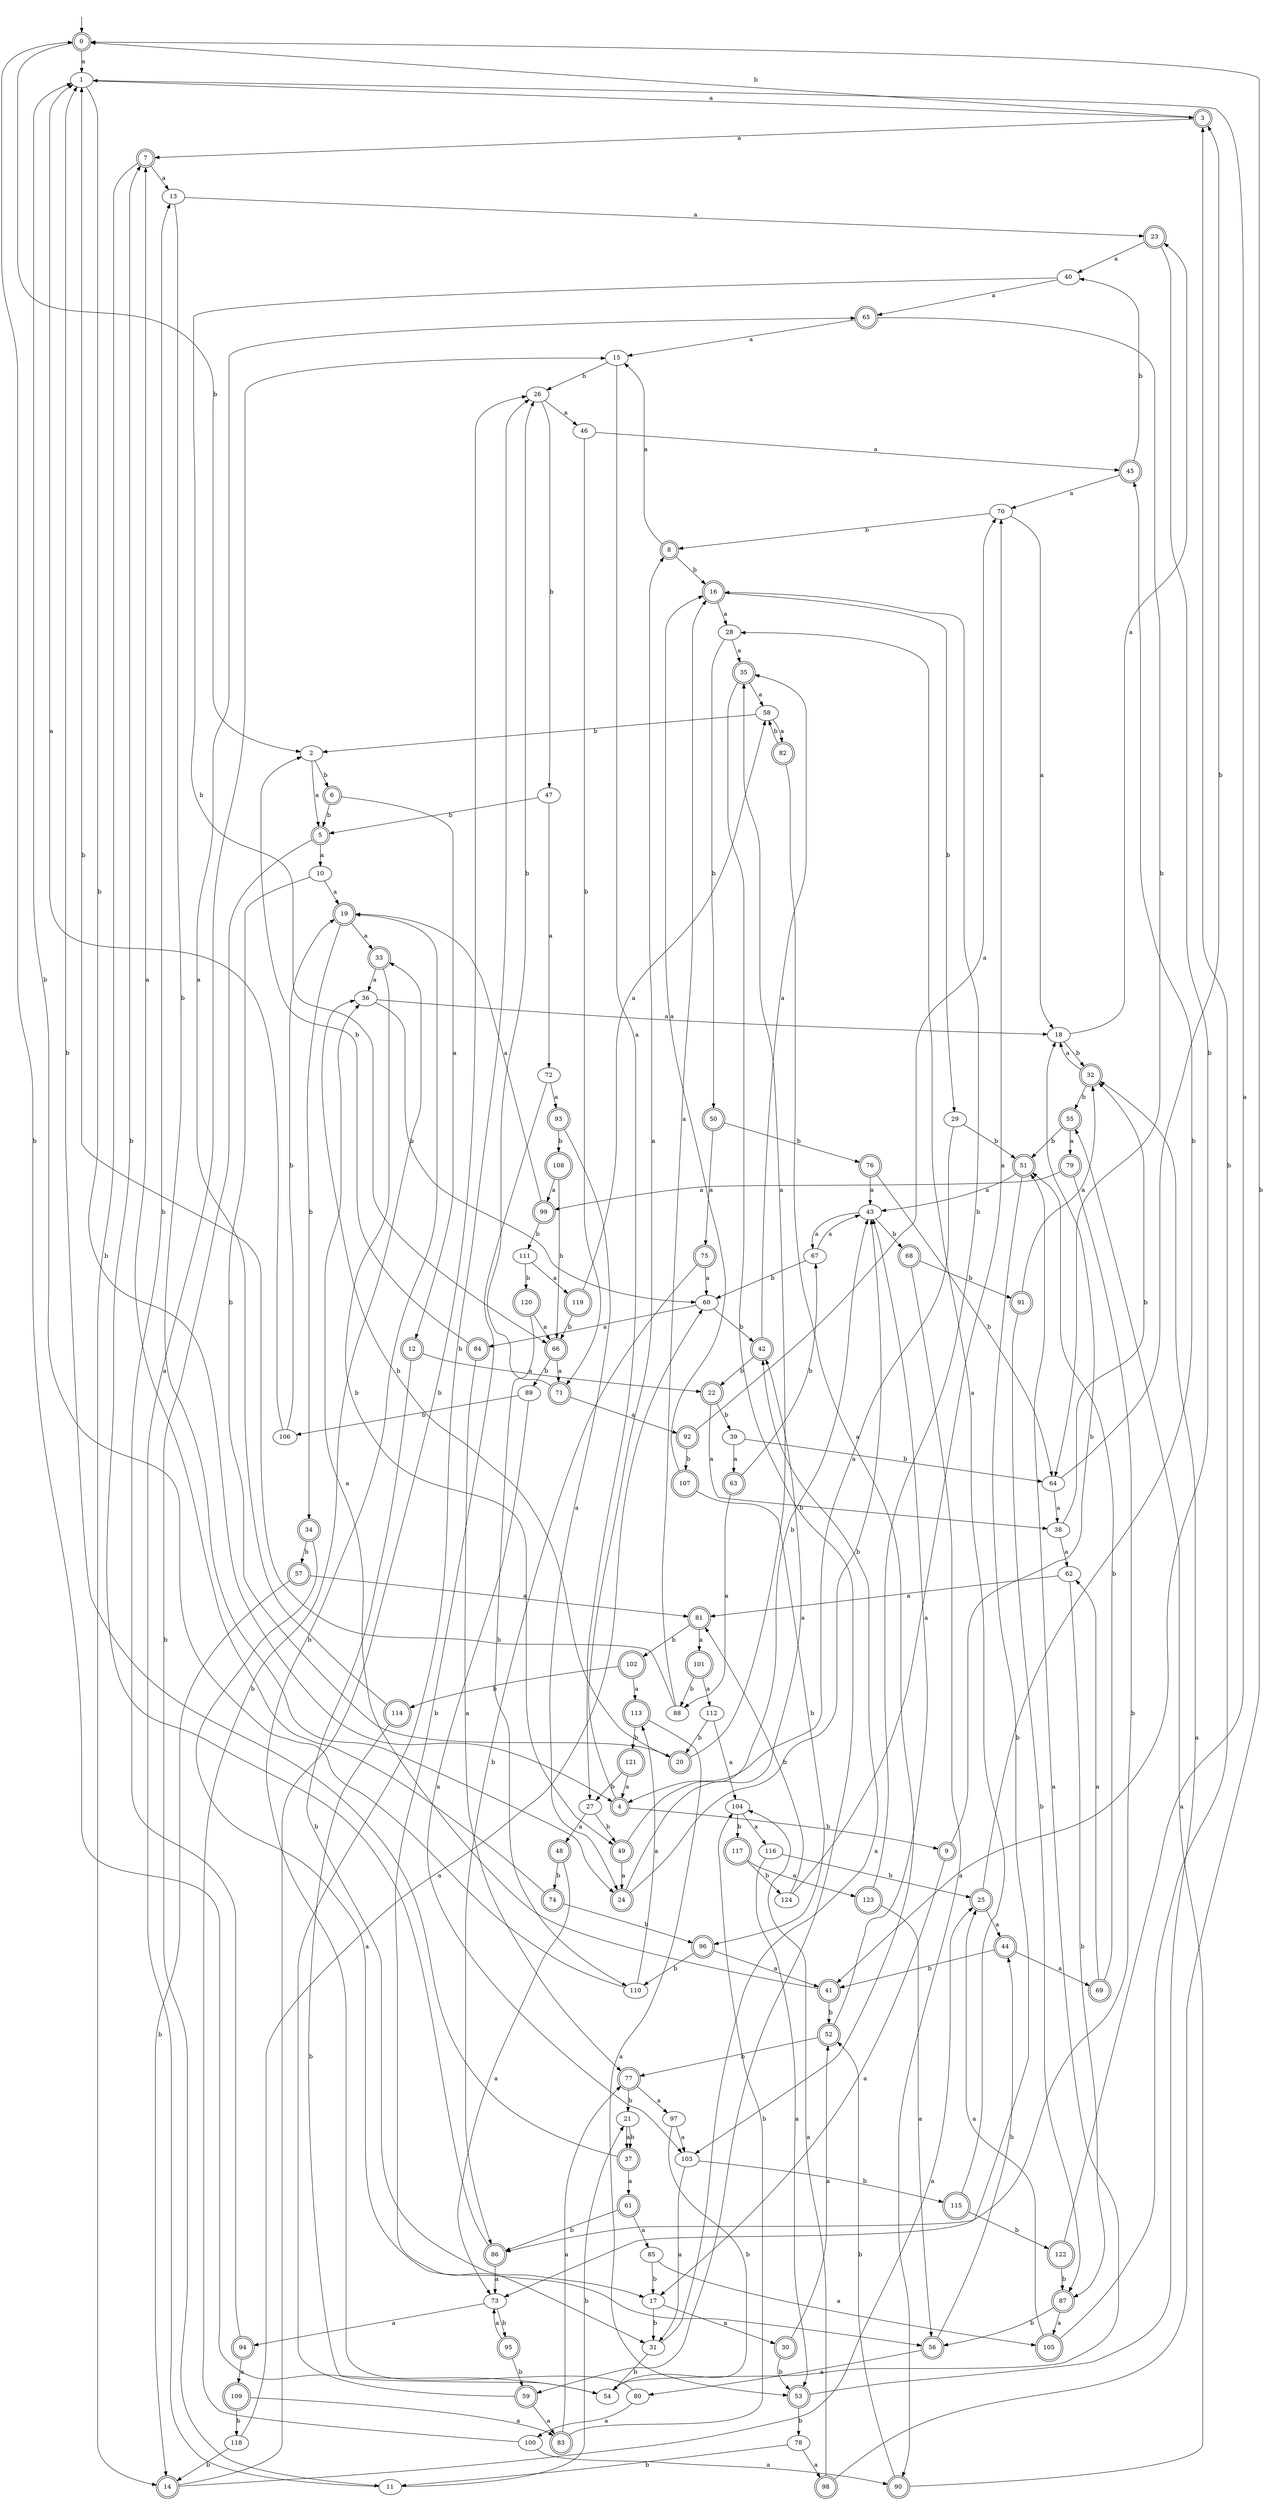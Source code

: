 digraph RandomDFA {
  __start0 [label="", shape=none];
  __start0 -> 0 [label=""];
  0 [shape=circle] [shape=doublecircle]
  0 -> 1 [label="a"]
  0 -> 2 [label="b"]
  1
  1 -> 3 [label="a"]
  1 -> 4 [label="b"]
  2
  2 -> 5 [label="a"]
  2 -> 6 [label="b"]
  3 [shape=doublecircle]
  3 -> 7 [label="a"]
  3 -> 0 [label="b"]
  4 [shape=doublecircle]
  4 -> 8 [label="a"]
  4 -> 9 [label="b"]
  5 [shape=doublecircle]
  5 -> 10 [label="a"]
  5 -> 11 [label="b"]
  6 [shape=doublecircle]
  6 -> 12 [label="a"]
  6 -> 5 [label="b"]
  7 [shape=doublecircle]
  7 -> 13 [label="a"]
  7 -> 14 [label="b"]
  8 [shape=doublecircle]
  8 -> 15 [label="a"]
  8 -> 16 [label="b"]
  9 [shape=doublecircle]
  9 -> 17 [label="a"]
  9 -> 18 [label="b"]
  10
  10 -> 19 [label="a"]
  10 -> 20 [label="b"]
  11
  11 -> 15 [label="a"]
  11 -> 21 [label="b"]
  12 [shape=doublecircle]
  12 -> 22 [label="a"]
  12 -> 17 [label="b"]
  13
  13 -> 23 [label="a"]
  13 -> 24 [label="b"]
  14 [shape=doublecircle]
  14 -> 25 [label="a"]
  14 -> 26 [label="b"]
  15
  15 -> 27 [label="a"]
  15 -> 26 [label="b"]
  16 [shape=doublecircle]
  16 -> 28 [label="a"]
  16 -> 29 [label="b"]
  17
  17 -> 30 [label="a"]
  17 -> 31 [label="b"]
  18
  18 -> 23 [label="a"]
  18 -> 32 [label="b"]
  19 [shape=doublecircle]
  19 -> 33 [label="a"]
  19 -> 34 [label="b"]
  20 [shape=doublecircle]
  20 -> 35 [label="a"]
  20 -> 36 [label="b"]
  21
  21 -> 37 [label="a"]
  21 -> 37 [label="b"]
  22 [shape=doublecircle]
  22 -> 38 [label="a"]
  22 -> 39 [label="b"]
  23 [shape=doublecircle]
  23 -> 40 [label="a"]
  23 -> 41 [label="b"]
  24 [shape=doublecircle]
  24 -> 42 [label="a"]
  24 -> 43 [label="b"]
  25 [shape=doublecircle]
  25 -> 44 [label="a"]
  25 -> 45 [label="b"]
  26
  26 -> 46 [label="a"]
  26 -> 47 [label="b"]
  27
  27 -> 48 [label="a"]
  27 -> 49 [label="b"]
  28
  28 -> 35 [label="a"]
  28 -> 50 [label="b"]
  29
  29 -> 4 [label="a"]
  29 -> 51 [label="b"]
  30 [shape=doublecircle]
  30 -> 52 [label="a"]
  30 -> 53 [label="b"]
  31
  31 -> 42 [label="a"]
  31 -> 54 [label="b"]
  32 [shape=doublecircle]
  32 -> 18 [label="a"]
  32 -> 55 [label="b"]
  33 [shape=doublecircle]
  33 -> 36 [label="a"]
  33 -> 49 [label="b"]
  34 [shape=doublecircle]
  34 -> 56 [label="a"]
  34 -> 57 [label="b"]
  35 [shape=doublecircle]
  35 -> 58 [label="a"]
  35 -> 59 [label="b"]
  36
  36 -> 18 [label="a"]
  36 -> 60 [label="b"]
  37 [shape=doublecircle]
  37 -> 61 [label="a"]
  37 -> 1 [label="b"]
  38
  38 -> 62 [label="a"]
  38 -> 32 [label="b"]
  39
  39 -> 63 [label="a"]
  39 -> 64 [label="b"]
  40
  40 -> 65 [label="a"]
  40 -> 66 [label="b"]
  41 [shape=doublecircle]
  41 -> 36 [label="a"]
  41 -> 52 [label="b"]
  42 [shape=doublecircle]
  42 -> 35 [label="a"]
  42 -> 22 [label="b"]
  43
  43 -> 67 [label="a"]
  43 -> 68 [label="b"]
  44 [shape=doublecircle]
  44 -> 69 [label="a"]
  44 -> 41 [label="b"]
  45 [shape=doublecircle]
  45 -> 70 [label="a"]
  45 -> 40 [label="b"]
  46
  46 -> 45 [label="a"]
  46 -> 71 [label="b"]
  47
  47 -> 72 [label="a"]
  47 -> 5 [label="b"]
  48 [shape=doublecircle]
  48 -> 73 [label="a"]
  48 -> 74 [label="b"]
  49 [shape=doublecircle]
  49 -> 24 [label="a"]
  49 -> 43 [label="b"]
  50 [shape=doublecircle]
  50 -> 75 [label="a"]
  50 -> 76 [label="b"]
  51 [shape=doublecircle]
  51 -> 43 [label="a"]
  51 -> 73 [label="b"]
  52 [shape=doublecircle]
  52 -> 43 [label="a"]
  52 -> 77 [label="b"]
  53 [shape=doublecircle]
  53 -> 32 [label="a"]
  53 -> 78 [label="b"]
  54
  54 -> 51 [label="a"]
  54 -> 0 [label="b"]
  55 [shape=doublecircle]
  55 -> 79 [label="a"]
  55 -> 51 [label="b"]
  56 [shape=doublecircle]
  56 -> 80 [label="a"]
  56 -> 44 [label="b"]
  57 [shape=doublecircle]
  57 -> 81 [label="a"]
  57 -> 14 [label="b"]
  58
  58 -> 82 [label="a"]
  58 -> 2 [label="b"]
  59 [shape=doublecircle]
  59 -> 83 [label="a"]
  59 -> 26 [label="b"]
  60
  60 -> 84 [label="a"]
  60 -> 42 [label="b"]
  61 [shape=doublecircle]
  61 -> 85 [label="a"]
  61 -> 86 [label="b"]
  62
  62 -> 81 [label="a"]
  62 -> 87 [label="b"]
  63 [shape=doublecircle]
  63 -> 88 [label="a"]
  63 -> 67 [label="b"]
  64
  64 -> 38 [label="a"]
  64 -> 3 [label="b"]
  65 [shape=doublecircle]
  65 -> 15 [label="a"]
  65 -> 64 [label="b"]
  66 [shape=doublecircle]
  66 -> 71 [label="a"]
  66 -> 89 [label="b"]
  67
  67 -> 43 [label="a"]
  67 -> 60 [label="b"]
  68 [shape=doublecircle]
  68 -> 90 [label="a"]
  68 -> 91 [label="b"]
  69 [shape=doublecircle]
  69 -> 62 [label="a"]
  69 -> 51 [label="b"]
  70
  70 -> 18 [label="a"]
  70 -> 8 [label="b"]
  71 [shape=doublecircle]
  71 -> 92 [label="a"]
  71 -> 26 [label="b"]
  72
  72 -> 93 [label="a"]
  72 -> 31 [label="b"]
  73
  73 -> 94 [label="a"]
  73 -> 95 [label="b"]
  74 [shape=doublecircle]
  74 -> 7 [label="a"]
  74 -> 96 [label="b"]
  75 [shape=doublecircle]
  75 -> 60 [label="a"]
  75 -> 86 [label="b"]
  76 [shape=doublecircle]
  76 -> 43 [label="a"]
  76 -> 64 [label="b"]
  77 [shape=doublecircle]
  77 -> 97 [label="a"]
  77 -> 21 [label="b"]
  78
  78 -> 98 [label="a"]
  78 -> 11 [label="b"]
  79 [shape=doublecircle]
  79 -> 99 [label="a"]
  79 -> 86 [label="b"]
  80
  80 -> 100 [label="a"]
  80 -> 19 [label="b"]
  81 [shape=doublecircle]
  81 -> 101 [label="a"]
  81 -> 102 [label="b"]
  82 [shape=doublecircle]
  82 -> 103 [label="a"]
  82 -> 58 [label="b"]
  83 [shape=doublecircle]
  83 -> 77 [label="a"]
  83 -> 104 [label="b"]
  84 [shape=doublecircle]
  84 -> 77 [label="a"]
  84 -> 2 [label="b"]
  85
  85 -> 105 [label="a"]
  85 -> 17 [label="b"]
  86 [shape=doublecircle]
  86 -> 73 [label="a"]
  86 -> 7 [label="b"]
  87 [shape=doublecircle]
  87 -> 105 [label="a"]
  87 -> 56 [label="b"]
  88
  88 -> 16 [label="a"]
  88 -> 1 [label="b"]
  89
  89 -> 103 [label="a"]
  89 -> 106 [label="b"]
  90 [shape=doublecircle]
  90 -> 55 [label="a"]
  90 -> 52 [label="b"]
  91 [shape=doublecircle]
  91 -> 32 [label="a"]
  91 -> 87 [label="b"]
  92 [shape=doublecircle]
  92 -> 70 [label="a"]
  92 -> 107 [label="b"]
  93 [shape=doublecircle]
  93 -> 24 [label="a"]
  93 -> 108 [label="b"]
  94 [shape=doublecircle]
  94 -> 109 [label="a"]
  94 -> 13 [label="b"]
  95 [shape=doublecircle]
  95 -> 73 [label="a"]
  95 -> 59 [label="b"]
  96 [shape=doublecircle]
  96 -> 41 [label="a"]
  96 -> 110 [label="b"]
  97
  97 -> 103 [label="a"]
  97 -> 54 [label="b"]
  98 [shape=doublecircle]
  98 -> 104 [label="a"]
  98 -> 0 [label="b"]
  99 [shape=doublecircle]
  99 -> 19 [label="a"]
  99 -> 111 [label="b"]
  100
  100 -> 90 [label="a"]
  100 -> 33 [label="b"]
  101 [shape=doublecircle]
  101 -> 112 [label="a"]
  101 -> 88 [label="b"]
  102 [shape=doublecircle]
  102 -> 113 [label="a"]
  102 -> 114 [label="b"]
  103
  103 -> 31 [label="a"]
  103 -> 115 [label="b"]
  104
  104 -> 116 [label="a"]
  104 -> 117 [label="b"]
  105 [shape=doublecircle]
  105 -> 25 [label="a"]
  105 -> 3 [label="b"]
  106
  106 -> 1 [label="a"]
  106 -> 19 [label="b"]
  107 [shape=doublecircle]
  107 -> 16 [label="a"]
  107 -> 96 [label="b"]
  108 [shape=doublecircle]
  108 -> 99 [label="a"]
  108 -> 66 [label="b"]
  109 [shape=doublecircle]
  109 -> 83 [label="a"]
  109 -> 118 [label="b"]
  110
  110 -> 113 [label="a"]
  110 -> 1 [label="b"]
  111
  111 -> 119 [label="a"]
  111 -> 120 [label="b"]
  112
  112 -> 104 [label="a"]
  112 -> 20 [label="b"]
  113 [shape=doublecircle]
  113 -> 53 [label="a"]
  113 -> 121 [label="b"]
  114 [shape=doublecircle]
  114 -> 65 [label="a"]
  114 -> 54 [label="b"]
  115 [shape=doublecircle]
  115 -> 28 [label="a"]
  115 -> 122 [label="b"]
  116
  116 -> 53 [label="a"]
  116 -> 25 [label="b"]
  117 [shape=doublecircle]
  117 -> 123 [label="a"]
  117 -> 124 [label="b"]
  118
  118 -> 60 [label="a"]
  118 -> 14 [label="b"]
  119 [shape=doublecircle]
  119 -> 58 [label="a"]
  119 -> 66 [label="b"]
  120 [shape=doublecircle]
  120 -> 66 [label="a"]
  120 -> 110 [label="b"]
  121 [shape=doublecircle]
  121 -> 4 [label="a"]
  121 -> 27 [label="b"]
  122 [shape=doublecircle]
  122 -> 1 [label="a"]
  122 -> 87 [label="b"]
  123 [shape=doublecircle]
  123 -> 56 [label="a"]
  123 -> 16 [label="b"]
  124
  124 -> 70 [label="a"]
  124 -> 81 [label="b"]
}
